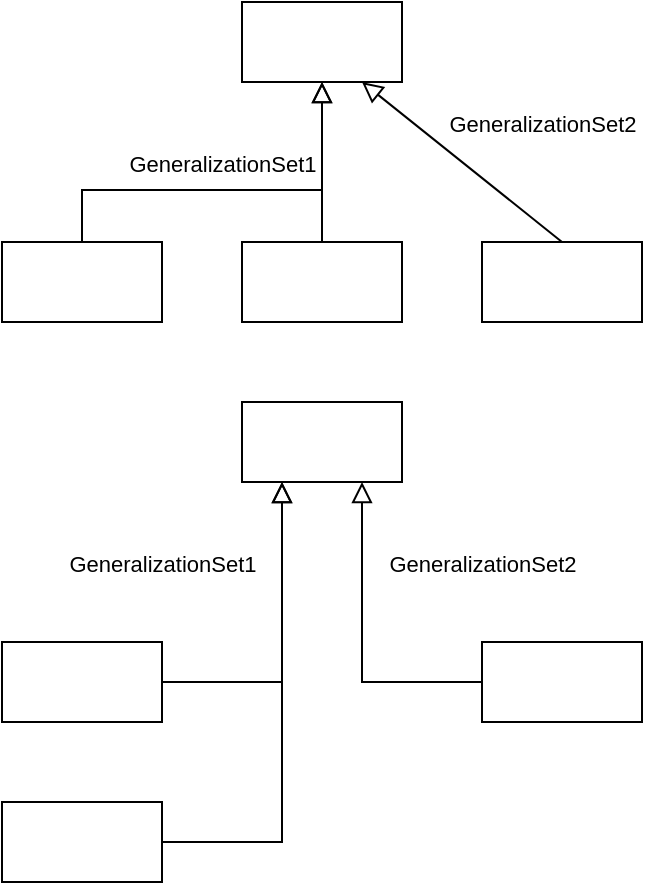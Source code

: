 <mxfile version="21.6.5" type="device">
  <diagram name="Page-1" id="bDlqiz4IERHXxEkZ9xLS">
    <mxGraphModel dx="880" dy="545" grid="1" gridSize="10" guides="1" tooltips="1" connect="1" arrows="1" fold="1" page="1" pageScale="1" pageWidth="1169" pageHeight="827" math="0" shadow="0">
      <root>
        <mxCell id="0" />
        <mxCell id="1" parent="0" />
        <mxCell id="H5ptrKdzrHBt4oCyG6K3-1" value="" style="fontStyle=0;html=1;whiteSpace=wrap;" vertex="1" parent="1">
          <mxGeometry x="160" y="40" width="80" height="40" as="geometry" />
        </mxCell>
        <mxCell id="H5ptrKdzrHBt4oCyG6K3-2" value="" style="fontStyle=0;html=1;whiteSpace=wrap;" vertex="1" parent="1">
          <mxGeometry x="280" y="160" width="80" height="40" as="geometry" />
        </mxCell>
        <mxCell id="H5ptrKdzrHBt4oCyG6K3-3" value="" style="fontStyle=0;html=1;whiteSpace=wrap;" vertex="1" parent="1">
          <mxGeometry x="160" y="160" width="80" height="40" as="geometry" />
        </mxCell>
        <mxCell id="H5ptrKdzrHBt4oCyG6K3-4" value="" style="fontStyle=0;html=1;whiteSpace=wrap;" vertex="1" parent="1">
          <mxGeometry x="40" y="160" width="80" height="40" as="geometry" />
        </mxCell>
        <mxCell id="H5ptrKdzrHBt4oCyG6K3-5" value="GeneralizationSet1" style="endArrow=block;html=1;rounded=0;align=center;verticalAlign=bottom;endFill=0;labelBackgroundColor=none;endSize=8;" edge="1" parent="1">
          <mxGeometry x="-0.04" y="4" relative="1" as="geometry">
            <mxPoint x="80" y="160" as="sourcePoint" />
            <mxPoint x="200" y="80" as="targetPoint" />
            <Array as="points">
              <mxPoint x="80" y="134" />
              <mxPoint x="200" y="134" />
            </Array>
            <mxPoint as="offset" />
          </mxGeometry>
        </mxCell>
        <mxCell id="H5ptrKdzrHBt4oCyG6K3-7" value="" style="endArrow=block;html=1;rounded=0;align=center;verticalAlign=bottom;endFill=0;labelBackgroundColor=none;endSize=8;exitX=0.5;exitY=0;exitDx=0;exitDy=0;entryX=0.5;entryY=1;entryDx=0;entryDy=0;" edge="1" parent="1" source="H5ptrKdzrHBt4oCyG6K3-3" target="H5ptrKdzrHBt4oCyG6K3-1">
          <mxGeometry x="-1" y="-144" relative="1" as="geometry">
            <mxPoint x="99" y="173" as="sourcePoint" />
            <mxPoint x="190" y="90" as="targetPoint" />
            <mxPoint x="-64" y="120" as="offset" />
          </mxGeometry>
        </mxCell>
        <mxCell id="H5ptrKdzrHBt4oCyG6K3-8" value="GeneralizationSet2" style="endArrow=block;html=1;rounded=0;align=center;verticalAlign=bottom;endFill=0;labelBackgroundColor=none;endSize=8;exitX=0.5;exitY=0;exitDx=0;exitDy=0;entryX=0.75;entryY=1;entryDx=0;entryDy=0;" edge="1" parent="1" source="H5ptrKdzrHBt4oCyG6K3-2" target="H5ptrKdzrHBt4oCyG6K3-1">
          <mxGeometry x="-0.39" y="-33" relative="1" as="geometry">
            <mxPoint x="210" y="170" as="sourcePoint" />
            <mxPoint x="210" y="90" as="targetPoint" />
            <mxPoint as="offset" />
          </mxGeometry>
        </mxCell>
        <mxCell id="H5ptrKdzrHBt4oCyG6K3-9" value="" style="fontStyle=0;html=1;whiteSpace=wrap;" vertex="1" parent="1">
          <mxGeometry x="160" y="240" width="80" height="40" as="geometry" />
        </mxCell>
        <mxCell id="H5ptrKdzrHBt4oCyG6K3-10" value="" style="fontStyle=0;html=1;whiteSpace=wrap;" vertex="1" parent="1">
          <mxGeometry x="280" y="360" width="80" height="40" as="geometry" />
        </mxCell>
        <mxCell id="H5ptrKdzrHBt4oCyG6K3-11" value="" style="fontStyle=0;html=1;whiteSpace=wrap;" vertex="1" parent="1">
          <mxGeometry x="40" y="440" width="80" height="40" as="geometry" />
        </mxCell>
        <mxCell id="H5ptrKdzrHBt4oCyG6K3-12" value="" style="fontStyle=0;html=1;whiteSpace=wrap;" vertex="1" parent="1">
          <mxGeometry x="40" y="360" width="80" height="40" as="geometry" />
        </mxCell>
        <mxCell id="H5ptrKdzrHBt4oCyG6K3-13" value="GeneralizationSet1" style="endArrow=block;html=1;rounded=0;align=center;verticalAlign=bottom;endFill=0;labelBackgroundColor=none;endSize=8;exitX=1;exitY=0.5;exitDx=0;exitDy=0;entryX=0.25;entryY=1;entryDx=0;entryDy=0;" edge="1" parent="1" source="H5ptrKdzrHBt4oCyG6K3-12" target="H5ptrKdzrHBt4oCyG6K3-9">
          <mxGeometry x="-1" y="50" relative="1" as="geometry">
            <mxPoint x="80" y="360" as="sourcePoint" />
            <mxPoint x="200" y="280" as="targetPoint" />
            <Array as="points">
              <mxPoint x="180" y="380" />
            </Array>
            <mxPoint as="offset" />
          </mxGeometry>
        </mxCell>
        <mxCell id="H5ptrKdzrHBt4oCyG6K3-14" value="" style="endArrow=block;html=1;rounded=0;align=center;verticalAlign=bottom;endFill=0;labelBackgroundColor=none;endSize=8;exitX=1;exitY=0.5;exitDx=0;exitDy=0;entryX=0.25;entryY=1;entryDx=0;entryDy=0;" edge="1" source="H5ptrKdzrHBt4oCyG6K3-11" target="H5ptrKdzrHBt4oCyG6K3-9" parent="1">
          <mxGeometry x="-1" y="-144" relative="1" as="geometry">
            <mxPoint x="99" y="373" as="sourcePoint" />
            <mxPoint x="190" y="290" as="targetPoint" />
            <Array as="points">
              <mxPoint x="180" y="460" />
            </Array>
            <mxPoint x="-64" y="120" as="offset" />
          </mxGeometry>
        </mxCell>
        <mxCell id="H5ptrKdzrHBt4oCyG6K3-15" value="GeneralizationSet2" style="endArrow=block;html=1;rounded=0;align=center;verticalAlign=bottom;endFill=0;labelBackgroundColor=none;endSize=8;exitX=0;exitY=0.5;exitDx=0;exitDy=0;entryX=0.75;entryY=1;entryDx=0;entryDy=0;" edge="1" source="H5ptrKdzrHBt4oCyG6K3-10" target="H5ptrKdzrHBt4oCyG6K3-9" parent="1">
          <mxGeometry x="-1" y="-50" relative="1" as="geometry">
            <mxPoint x="210" y="370" as="sourcePoint" />
            <mxPoint x="210" y="290" as="targetPoint" />
            <Array as="points">
              <mxPoint x="220" y="380" />
            </Array>
            <mxPoint as="offset" />
          </mxGeometry>
        </mxCell>
      </root>
    </mxGraphModel>
  </diagram>
</mxfile>
